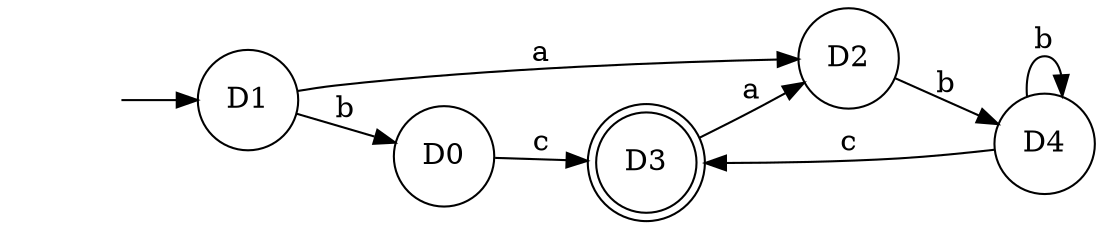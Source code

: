 digraph FA {
  rankdir=LR;
  node [shape = circle];
  "D3" [shape=doublecircle];
  "" [shape=none];
  "" -> "D1";
  "D3" -> "D2" [label="a"];
  "D0" -> "D3" [label="c"];
  "D1" -> "D0" [label="b"];
  "D1" -> "D2" [label="a"];
  "D4" -> "D4" [label="b"];
  "D4" -> "D3" [label="c"];
  "D2" -> "D4" [label="b"];
}